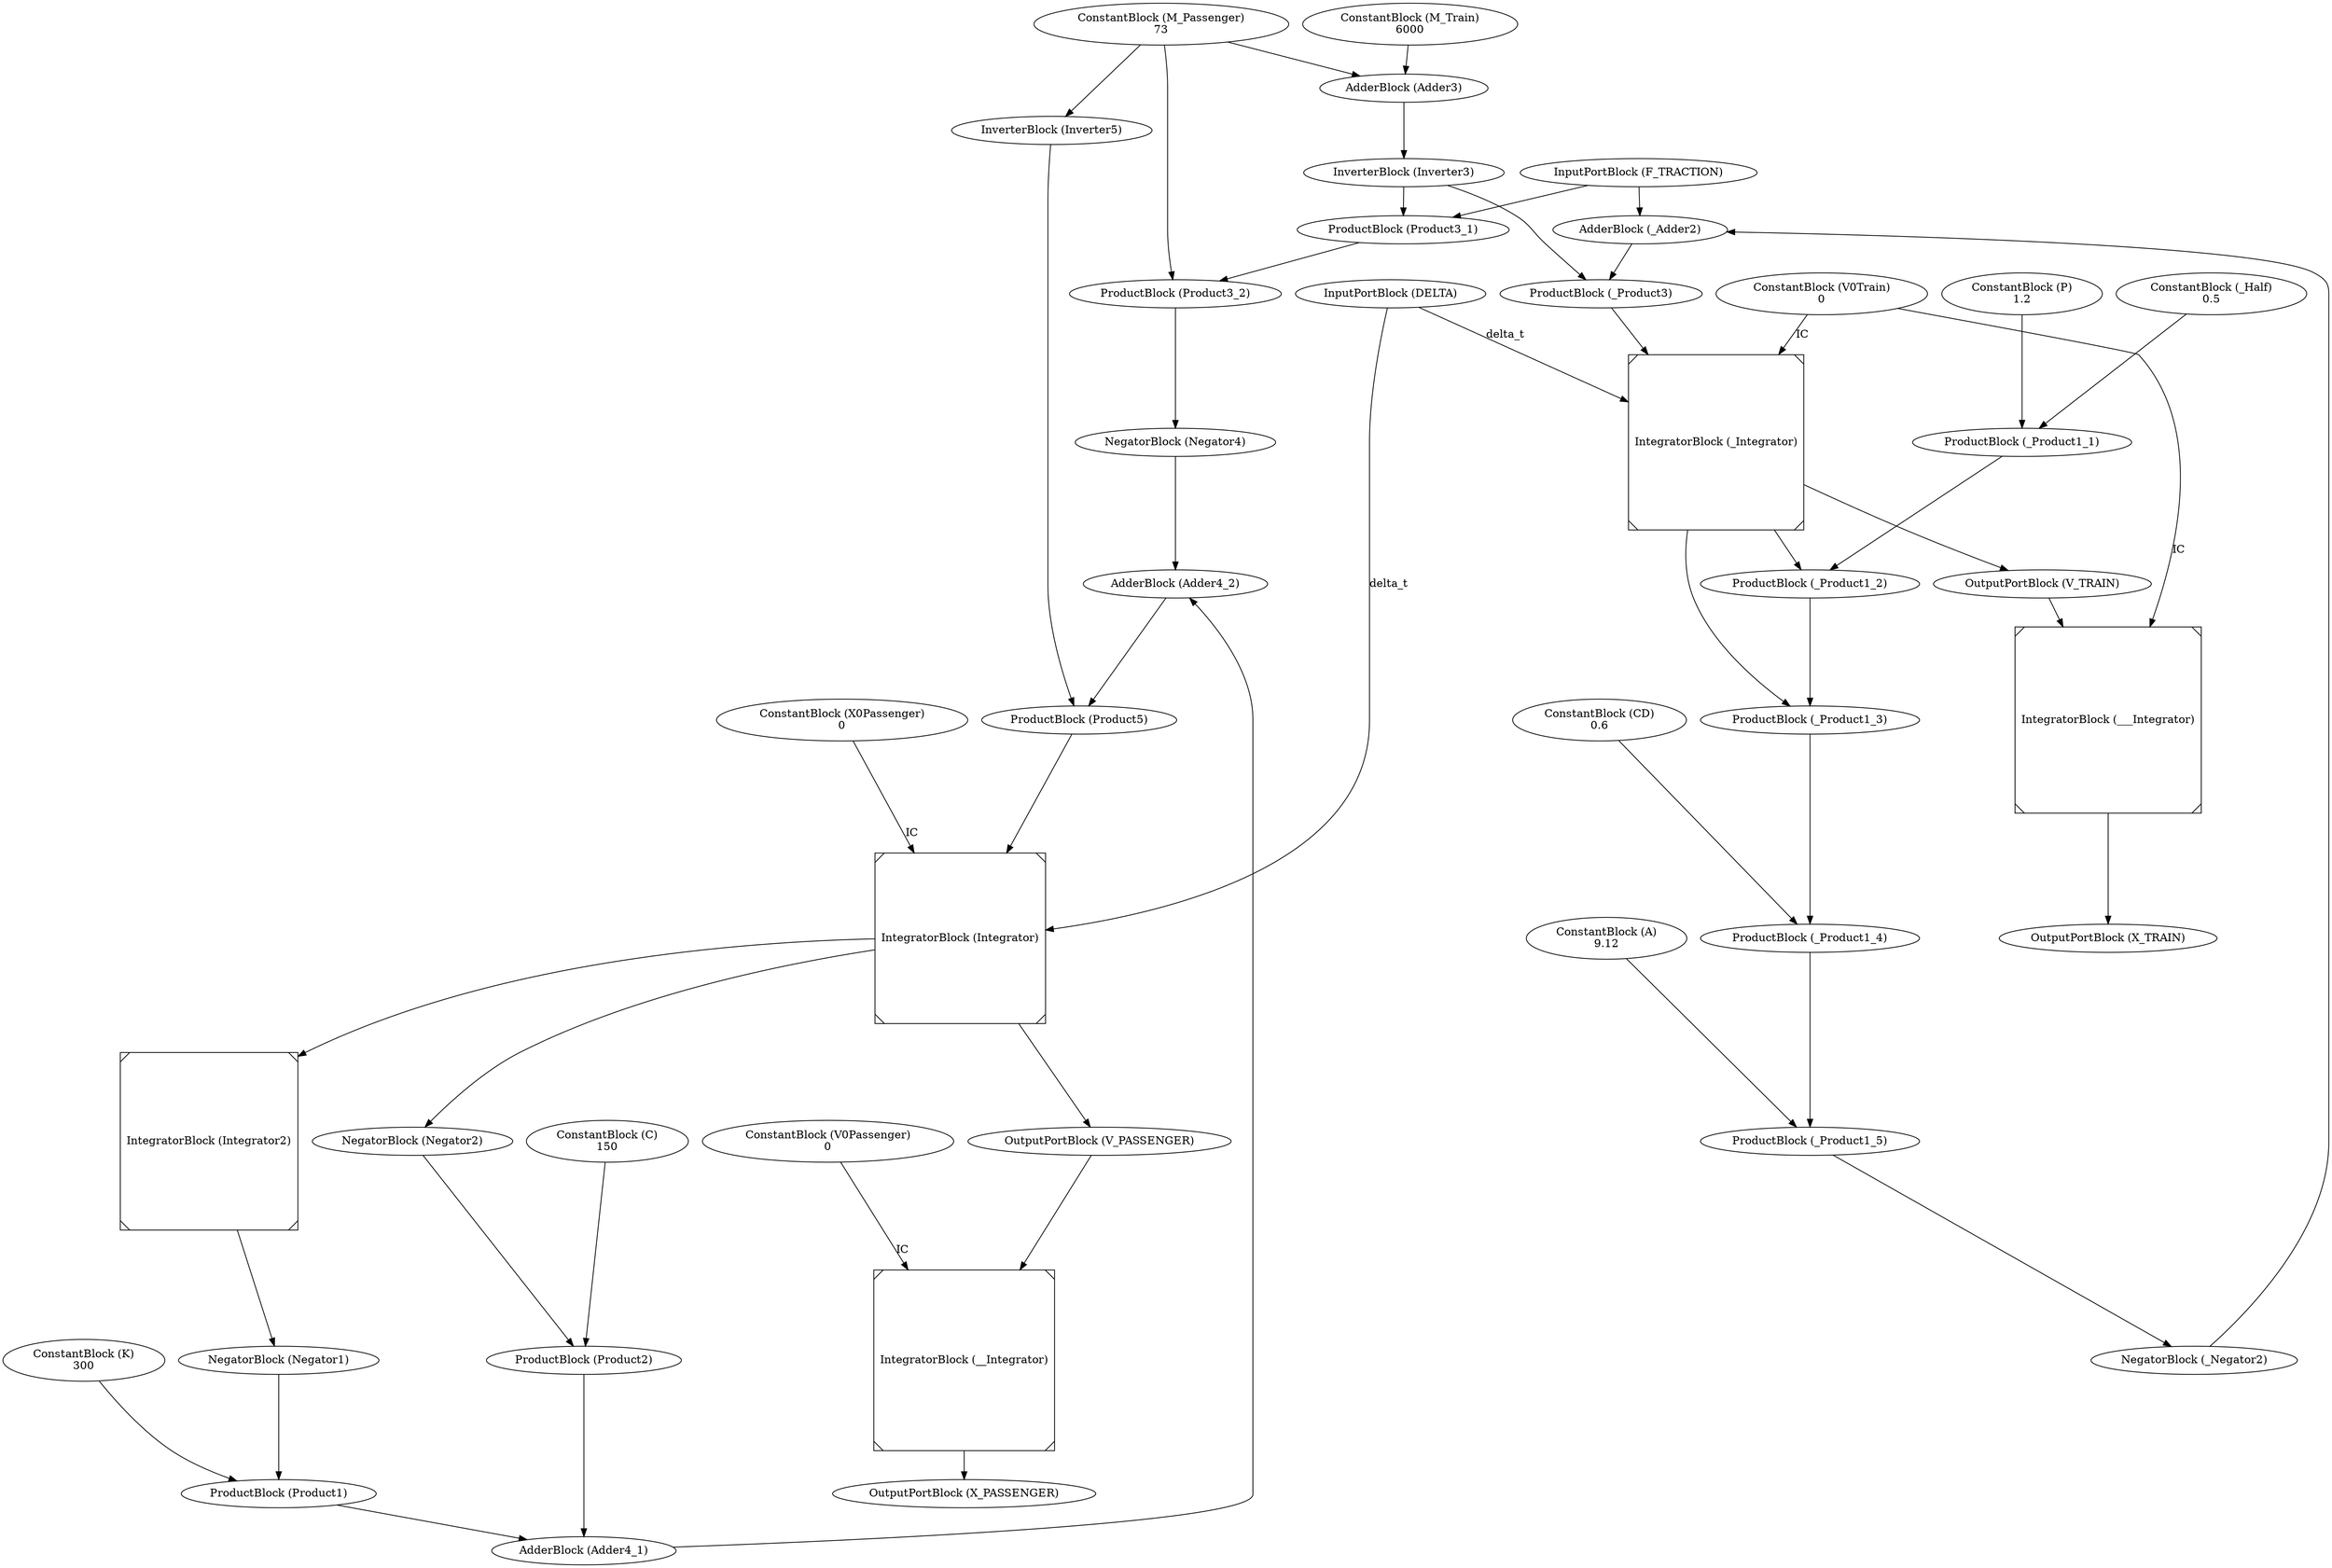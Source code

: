 digraph graphname
{F_TRACTION [label="InputPortBlock (F_TRACTION)"];
DELTA [label="InputPortBlock (DELTA)"];
V_PASSENGER [label="OutputPortBlock (V_PASSENGER)"];
Integrator -> V_PASSENGER [label=""];
V_TRAIN [label="OutputPortBlock (V_TRAIN)"];
_Integrator -> V_TRAIN [label=""];
X_PASSENGER [label="OutputPortBlock (X_PASSENGER)"];
__Integrator -> X_PASSENGER [label=""];
X_TRAIN [label="OutputPortBlock (X_TRAIN)"];
___Integrator -> X_TRAIN [label=""];
V0Train [label="ConstantBlock (V0Train)\n0"];
X0Passenger [label="ConstantBlock (X0Passenger)\n0"];
V0Passenger [label="ConstantBlock (V0Passenger)\n0"];
M_Passenger [label="ConstantBlock (M_Passenger)\n73"];
M_Train [label="ConstantBlock (M_Train)\n6000"];
K [label="ConstantBlock (K)\n300"];
C [label="ConstantBlock (C)\n150"];
CD [label="ConstantBlock (CD)\n0.6"];
P [label="ConstantBlock (P)\n1.2"];
A [label="ConstantBlock (A)\n9.12"];
Integrator [label="IntegratorBlock (Integrator)",shape=Msquare];
DELTA -> Integrator [label="delta_t"];
X0Passenger -> Integrator [label="IC"];
Product5 -> Integrator [label=""];
Integrator2 [label="IntegratorBlock (Integrator2)",shape=Msquare];
Integrator -> Integrator2 [label=""];
Product1 [label="ProductBlock (Product1)"];
Negator1 -> Product1 [label=""];
K -> Product1 [label=""];
Negator1 [label="NegatorBlock (Negator1)"];
Integrator2 -> Negator1 [label=""];
Product2 [label="ProductBlock (Product2)"];
Negator2 -> Product2 [label=""];
C -> Product2 [label=""];
Negator2 [label="NegatorBlock (Negator2)"];
Integrator -> Negator2 [label=""];
Adder3 [label="AdderBlock (Adder3)"];
M_Train -> Adder3 [label=""];
M_Passenger -> Adder3 [label=""];
Inverter3 [label="InverterBlock (Inverter3)"];
Adder3 -> Inverter3 [label=""];
Product3_1 [label="ProductBlock (Product3_1)"];
Inverter3 -> Product3_1 [label=""];
F_TRACTION -> Product3_1 [label=""];
Product3_2 [label="ProductBlock (Product3_2)"];
Product3_1 -> Product3_2 [label=""];
M_Passenger -> Product3_2 [label=""];
Adder4_1 [label="AdderBlock (Adder4_1)"];
Product1 -> Adder4_1 [label=""];
Product2 -> Adder4_1 [label=""];
Adder4_2 [label="AdderBlock (Adder4_2)"];
Negator4 -> Adder4_2 [label=""];
Adder4_1 -> Adder4_2 [label=""];
Negator4 [label="NegatorBlock (Negator4)"];
Product3_2 -> Negator4 [label=""];
Inverter5 [label="InverterBlock (Inverter5)"];
M_Passenger -> Inverter5 [label=""];
Product5 [label="ProductBlock (Product5)"];
Adder4_2 -> Product5 [label=""];
Inverter5 -> Product5 [label=""];
_Half [label="ConstantBlock (_Half)\n0.5"];
_Product1_1 [label="ProductBlock (_Product1_1)"];
_Half -> _Product1_1 [label=""];
P -> _Product1_1 [label=""];
_Product1_2 [label="ProductBlock (_Product1_2)"];
_Product1_1 -> _Product1_2 [label=""];
_Integrator -> _Product1_2 [label=""];
_Product1_3 [label="ProductBlock (_Product1_3)"];
_Product1_2 -> _Product1_3 [label=""];
_Integrator -> _Product1_3 [label=""];
_Product1_4 [label="ProductBlock (_Product1_4)"];
_Product1_3 -> _Product1_4 [label=""];
CD -> _Product1_4 [label=""];
_Product1_5 [label="ProductBlock (_Product1_5)"];
_Product1_4 -> _Product1_5 [label=""];
A -> _Product1_5 [label=""];
_Integrator [label="IntegratorBlock (_Integrator)",shape=Msquare];
DELTA -> _Integrator [label="delta_t"];
V0Train -> _Integrator [label="IC"];
_Product3 -> _Integrator [label=""];
_Negator2 [label="NegatorBlock (_Negator2)"];
_Product1_5 -> _Negator2 [label=""];
_Adder2 [label="AdderBlock (_Adder2)"];
_Negator2 -> _Adder2 [label=""];
F_TRACTION -> _Adder2 [label=""];
_Product3 [label="ProductBlock (_Product3)"];
_Adder2 -> _Product3 [label=""];
Inverter3 -> _Product3 [label=""];
__Integrator [label="IntegratorBlock (__Integrator)",shape=Msquare];
V0Passenger -> __Integrator [label="IC"];
V_PASSENGER -> __Integrator [label=""];
___Integrator [label="IntegratorBlock (___Integrator)",shape=Msquare];
V0Train -> ___Integrator [label="IC"];
V_TRAIN -> ___Integrator [label=""];

}